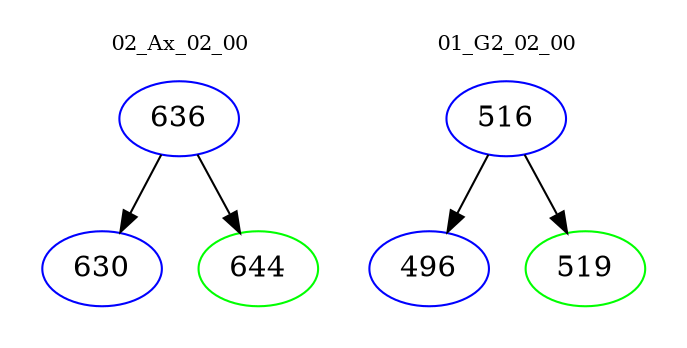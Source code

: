 digraph{
subgraph cluster_0 {
color = white
label = "02_Ax_02_00";
fontsize=10;
T0_636 [label="636", color="blue"]
T0_636 -> T0_630 [color="black"]
T0_630 [label="630", color="blue"]
T0_636 -> T0_644 [color="black"]
T0_644 [label="644", color="green"]
}
subgraph cluster_1 {
color = white
label = "01_G2_02_00";
fontsize=10;
T1_516 [label="516", color="blue"]
T1_516 -> T1_496 [color="black"]
T1_496 [label="496", color="blue"]
T1_516 -> T1_519 [color="black"]
T1_519 [label="519", color="green"]
}
}
